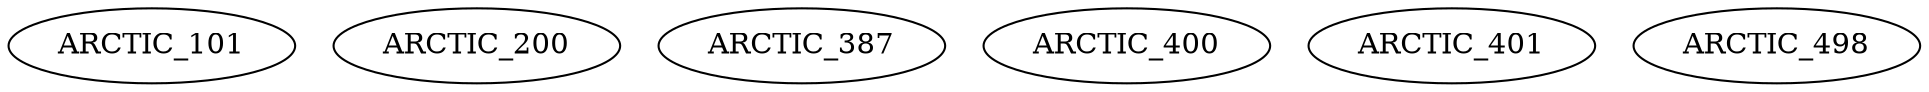 digraph G {
    ARCTIC_101;
    ARCTIC_200;
    ARCTIC_387;
    ARCTIC_400;
    ARCTIC_401;
    ARCTIC_498;
}
